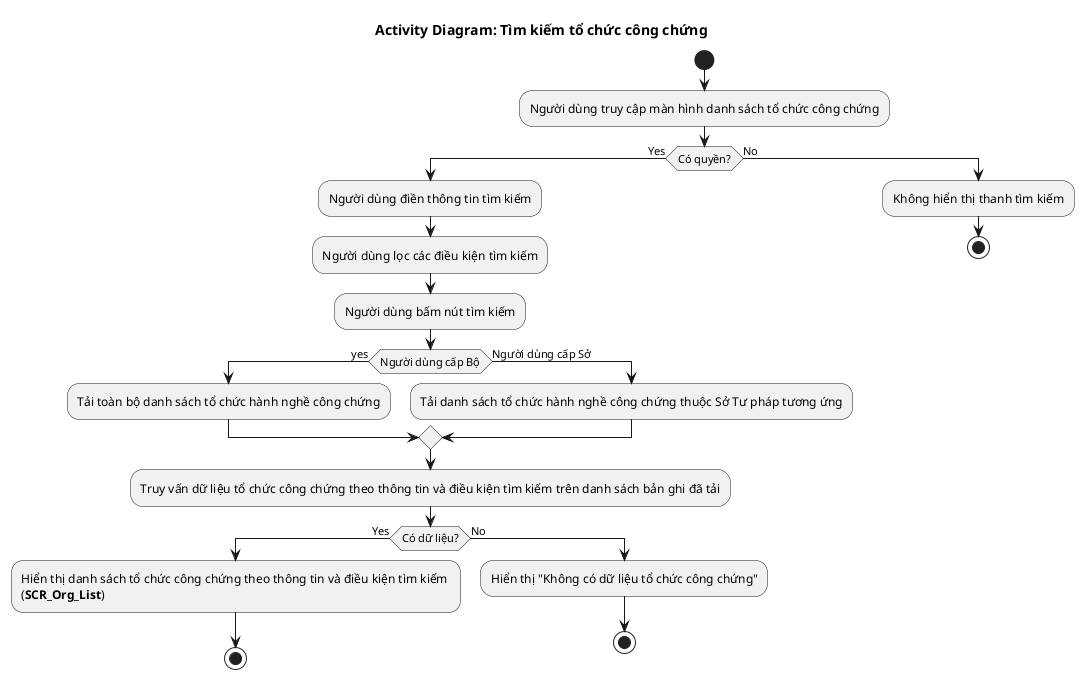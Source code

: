 @startuml AD_Org_Detail
!pragma layout smetana
title Activity Diagram: Tìm kiếm tổ chức công chứng

start
:Người dùng truy cập màn hình danh sách tổ chức công chứng;
if (Có quyền?) then (Yes)
  :Người dùng điền thông tin tìm kiếm;
  :Người dùng lọc các điều kiện tìm kiếm;
  :Người dùng bấm nút tìm kiếm;
  if (Người dùng cấp Bộ) then (yes)
    :Tải toàn bộ danh sách tổ chức hành nghề công chứng;
  else (Người dùng cấp Sở)
    :Tải danh sách tổ chức hành nghề công chứng thuộc Sở Tư pháp tương ứng;
  endif
  :Truy vấn dữ liệu tổ chức công chứng theo thông tin và điều kiện tìm kiếm trên danh sách bản ghi đã tải;
  if (Có dữ liệu?) then (Yes)
    :Hiển thị danh sách tổ chức công chứng theo thông tin và điều kiện tìm kiếm \n(**SCR_Org_List**);
    stop
  else (No)
    :Hiển thị "Không có dữ liệu tổ chức công chứng";
    stop
  endif
else (No)
  :Không hiển thị thanh tìm kiếm;
  stop
endif
@enduml